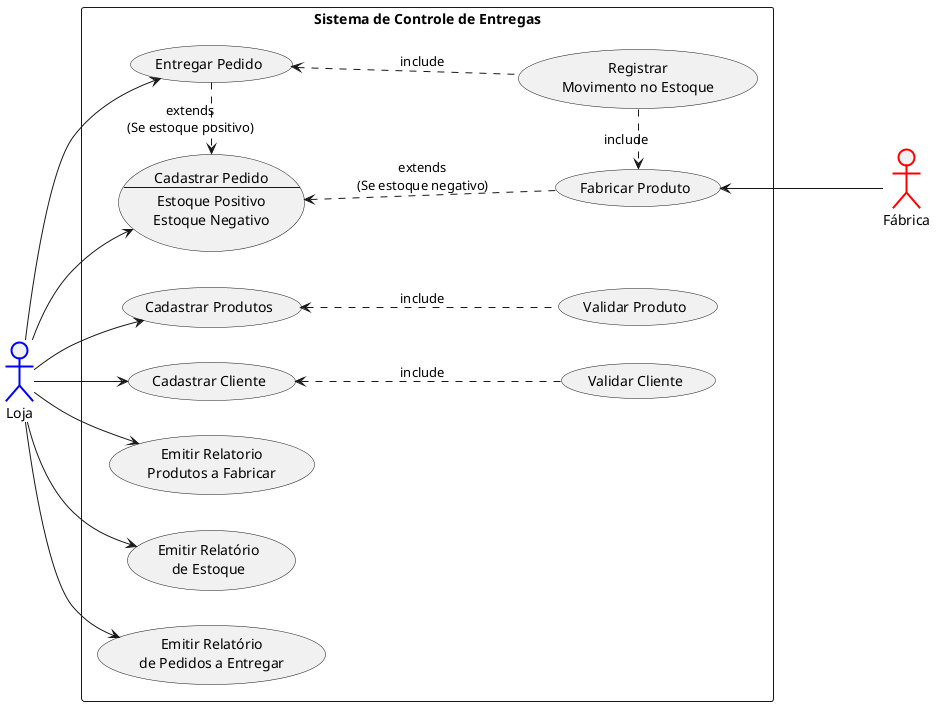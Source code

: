 @startuml
left to right direction

actor Loja #line.bold;line:blue
actor Fábrica #line.bold;line:red

rectangle "Sistema de Controle de Entregas" {
  usecase "Cadastrar Cliente" as cadCli
  usecase "Validar Cliente" as valCli

  usecase "Cadastrar Produtos" as cadProd
  usecase "Validar Produto" as valProd

  usecase "Entregar Pedido" as entPed

  usecase "Registrar\nMovimento no Estoque" as regMovEst

  usecase cadPed as "Cadastrar Pedido
                    --
                    Estoque Positivo
                    Estoque Negativo"

  usecase "Fabricar Produto" as fabProd
  
  usecase "Emitir Relatorio\nProdutos a Fabricar" as relProd
  usecase "Emitir Relatório\nde Estoque" as relEst
  usecase "Emitir Relatório\nde Pedidos a Entregar" as relPed
}

Fábrica -up--> fabProd

Loja --> cadCli
Loja --> cadProd
Loja --> cadPed
Loja --> entPed
Loja --> relProd
Loja --> relEst
Loja --> relPed

regMovEst    .> fabProd : include
fabProd   -up.> cadPed  : extends\n(Se estoque negativo)
entPed -right.> cadPed  : extends\n(Se estoque positivo)

valCli    -up.> cadCli  : include
valProd   -up.> cadProd : include
regMovEst -up.> entPed  : include
@enduml